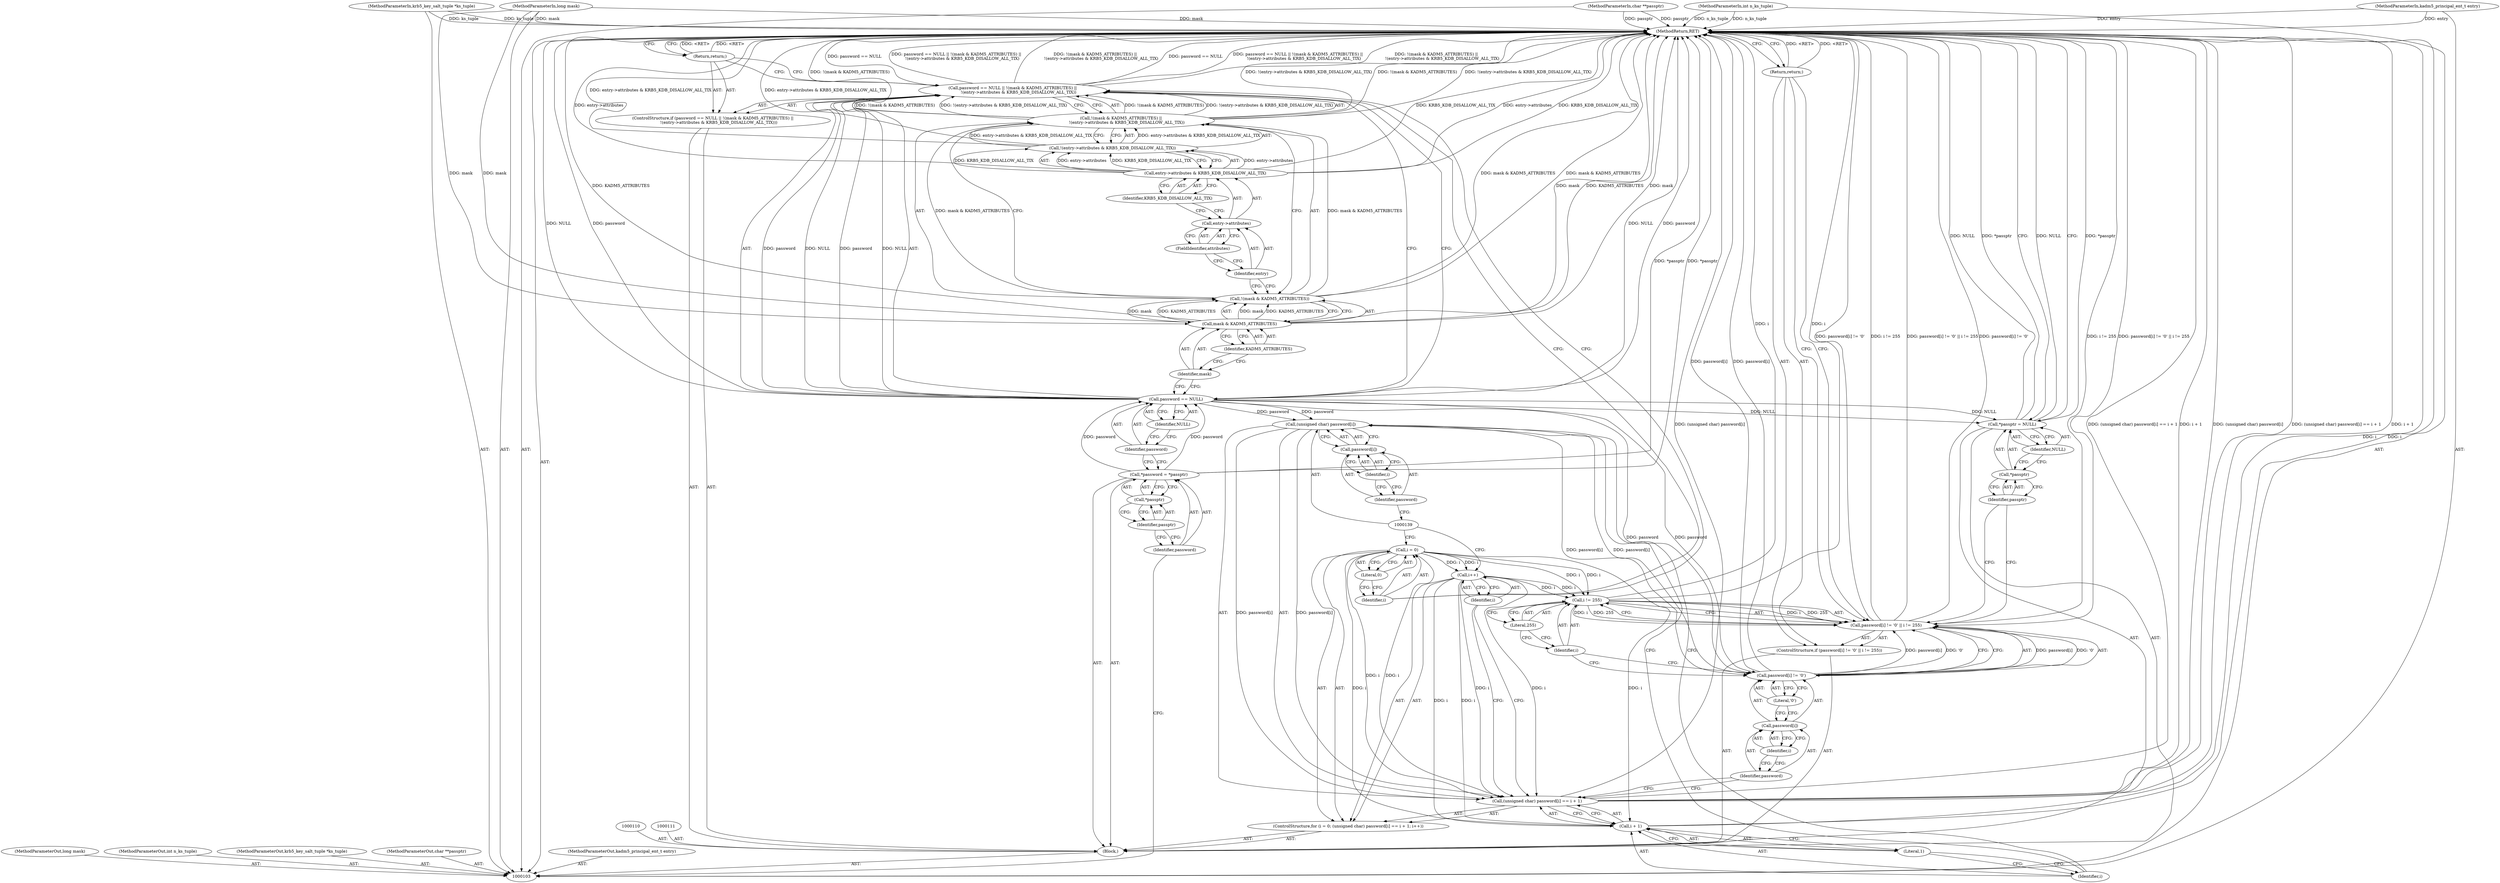 digraph "0_krb5_c5be6209311d4a8f10fda37d0d3f876c1b33b77b" {
"1000163" [label="(MethodReturn,RET)"];
"1000104" [label="(MethodParameterIn,kadm5_principal_ent_t entry)"];
"1000231" [label="(MethodParameterOut,kadm5_principal_ent_t entry)"];
"1000105" [label="(MethodParameterIn,long mask)"];
"1000232" [label="(MethodParameterOut,long mask)"];
"1000132" [label="(Return,return;)"];
"1000136" [label="(Literal,0)"];
"1000137" [label="(Call,(unsigned char) password[i] == i + 1)"];
"1000138" [label="(Call,(unsigned char) password[i])"];
"1000140" [label="(Call,password[i])"];
"1000141" [label="(Identifier,password)"];
"1000133" [label="(ControlStructure,for (i = 0; (unsigned char) password[i] == i + 1; i++))"];
"1000142" [label="(Identifier,i)"];
"1000143" [label="(Call,i + 1)"];
"1000144" [label="(Identifier,i)"];
"1000145" [label="(Literal,1)"];
"1000146" [label="(Call,i++)"];
"1000147" [label="(Identifier,i)"];
"1000134" [label="(Call,i = 0)"];
"1000135" [label="(Identifier,i)"];
"1000153" [label="(Identifier,i)"];
"1000154" [label="(Literal,'\0')"];
"1000155" [label="(Call,i != 255)"];
"1000156" [label="(Identifier,i)"];
"1000157" [label="(Literal,255)"];
"1000148" [label="(ControlStructure,if (password[i] != '\0' || i != 255))"];
"1000149" [label="(Call,password[i] != '\0' || i != 255)"];
"1000150" [label="(Call,password[i] != '\0')"];
"1000151" [label="(Call,password[i])"];
"1000152" [label="(Identifier,password)"];
"1000158" [label="(Return,return;)"];
"1000162" [label="(Identifier,NULL)"];
"1000159" [label="(Call,*passptr = NULL)"];
"1000160" [label="(Call,*passptr)"];
"1000161" [label="(Identifier,passptr)"];
"1000106" [label="(MethodParameterIn,int n_ks_tuple)"];
"1000233" [label="(MethodParameterOut,int n_ks_tuple)"];
"1000107" [label="(MethodParameterIn,krb5_key_salt_tuple *ks_tuple)"];
"1000234" [label="(MethodParameterOut,krb5_key_salt_tuple *ks_tuple)"];
"1000108" [label="(MethodParameterIn,char **passptr)"];
"1000235" [label="(MethodParameterOut,char **passptr)"];
"1000109" [label="(Block,)"];
"1000112" [label="(Call,*password = *passptr)"];
"1000113" [label="(Identifier,password)"];
"1000114" [label="(Call,*passptr)"];
"1000115" [label="(Identifier,passptr)"];
"1000120" [label="(Identifier,NULL)"];
"1000121" [label="(Call,!(mask & KADM5_ATTRIBUTES) ||\n         !(entry->attributes & KRB5_KDB_DISALLOW_ALL_TIX))"];
"1000122" [label="(Call,!(mask & KADM5_ATTRIBUTES))"];
"1000123" [label="(Call,mask & KADM5_ATTRIBUTES)"];
"1000124" [label="(Identifier,mask)"];
"1000125" [label="(Identifier,KADM5_ATTRIBUTES)"];
"1000116" [label="(ControlStructure,if (password == NULL || !(mask & KADM5_ATTRIBUTES) ||\n         !(entry->attributes & KRB5_KDB_DISALLOW_ALL_TIX)))"];
"1000117" [label="(Call,password == NULL || !(mask & KADM5_ATTRIBUTES) ||\n         !(entry->attributes & KRB5_KDB_DISALLOW_ALL_TIX))"];
"1000118" [label="(Call,password == NULL)"];
"1000119" [label="(Identifier,password)"];
"1000127" [label="(Call,entry->attributes & KRB5_KDB_DISALLOW_ALL_TIX)"];
"1000128" [label="(Call,entry->attributes)"];
"1000129" [label="(Identifier,entry)"];
"1000130" [label="(FieldIdentifier,attributes)"];
"1000131" [label="(Identifier,KRB5_KDB_DISALLOW_ALL_TIX)"];
"1000126" [label="(Call,!(entry->attributes & KRB5_KDB_DISALLOW_ALL_TIX))"];
"1000163" -> "1000103"  [label="AST: "];
"1000163" -> "1000132"  [label="CFG: "];
"1000163" -> "1000158"  [label="CFG: "];
"1000163" -> "1000159"  [label="CFG: "];
"1000132" -> "1000163"  [label="DDG: <RET>"];
"1000158" -> "1000163"  [label="DDG: <RET>"];
"1000121" -> "1000163"  [label="DDG: !(entry->attributes & KRB5_KDB_DISALLOW_ALL_TIX)"];
"1000121" -> "1000163"  [label="DDG: !(mask & KADM5_ATTRIBUTES)"];
"1000123" -> "1000163"  [label="DDG: KADM5_ATTRIBUTES"];
"1000123" -> "1000163"  [label="DDG: mask"];
"1000108" -> "1000163"  [label="DDG: passptr"];
"1000104" -> "1000163"  [label="DDG: entry"];
"1000105" -> "1000163"  [label="DDG: mask"];
"1000122" -> "1000163"  [label="DDG: mask & KADM5_ATTRIBUTES"];
"1000117" -> "1000163"  [label="DDG: !(mask & KADM5_ATTRIBUTES) ||\n         !(entry->attributes & KRB5_KDB_DISALLOW_ALL_TIX)"];
"1000117" -> "1000163"  [label="DDG: password == NULL"];
"1000117" -> "1000163"  [label="DDG: password == NULL || !(mask & KADM5_ATTRIBUTES) ||\n         !(entry->attributes & KRB5_KDB_DISALLOW_ALL_TIX)"];
"1000149" -> "1000163"  [label="DDG: password[i] != '\0' || i != 255"];
"1000149" -> "1000163"  [label="DDG: password[i] != '\0'"];
"1000149" -> "1000163"  [label="DDG: i != 255"];
"1000126" -> "1000163"  [label="DDG: entry->attributes & KRB5_KDB_DISALLOW_ALL_TIX"];
"1000118" -> "1000163"  [label="DDG: NULL"];
"1000118" -> "1000163"  [label="DDG: password"];
"1000107" -> "1000163"  [label="DDG: ks_tuple"];
"1000150" -> "1000163"  [label="DDG: password[i]"];
"1000112" -> "1000163"  [label="DDG: *passptr"];
"1000159" -> "1000163"  [label="DDG: *passptr"];
"1000159" -> "1000163"  [label="DDG: NULL"];
"1000143" -> "1000163"  [label="DDG: i"];
"1000137" -> "1000163"  [label="DDG: i + 1"];
"1000137" -> "1000163"  [label="DDG: (unsigned char) password[i]"];
"1000137" -> "1000163"  [label="DDG: (unsigned char) password[i] == i + 1"];
"1000127" -> "1000163"  [label="DDG: entry->attributes"];
"1000127" -> "1000163"  [label="DDG: KRB5_KDB_DISALLOW_ALL_TIX"];
"1000155" -> "1000163"  [label="DDG: i"];
"1000106" -> "1000163"  [label="DDG: n_ks_tuple"];
"1000104" -> "1000103"  [label="AST: "];
"1000104" -> "1000163"  [label="DDG: entry"];
"1000231" -> "1000103"  [label="AST: "];
"1000105" -> "1000103"  [label="AST: "];
"1000105" -> "1000163"  [label="DDG: mask"];
"1000105" -> "1000123"  [label="DDG: mask"];
"1000232" -> "1000103"  [label="AST: "];
"1000132" -> "1000116"  [label="AST: "];
"1000132" -> "1000117"  [label="CFG: "];
"1000163" -> "1000132"  [label="CFG: "];
"1000132" -> "1000163"  [label="DDG: <RET>"];
"1000136" -> "1000134"  [label="AST: "];
"1000136" -> "1000135"  [label="CFG: "];
"1000134" -> "1000136"  [label="CFG: "];
"1000137" -> "1000133"  [label="AST: "];
"1000137" -> "1000143"  [label="CFG: "];
"1000138" -> "1000137"  [label="AST: "];
"1000143" -> "1000137"  [label="AST: "];
"1000147" -> "1000137"  [label="CFG: "];
"1000152" -> "1000137"  [label="CFG: "];
"1000137" -> "1000163"  [label="DDG: i + 1"];
"1000137" -> "1000163"  [label="DDG: (unsigned char) password[i]"];
"1000137" -> "1000163"  [label="DDG: (unsigned char) password[i] == i + 1"];
"1000138" -> "1000137"  [label="DDG: password[i]"];
"1000134" -> "1000137"  [label="DDG: i"];
"1000146" -> "1000137"  [label="DDG: i"];
"1000138" -> "1000137"  [label="AST: "];
"1000138" -> "1000140"  [label="CFG: "];
"1000139" -> "1000138"  [label="AST: "];
"1000140" -> "1000138"  [label="AST: "];
"1000144" -> "1000138"  [label="CFG: "];
"1000138" -> "1000137"  [label="DDG: password[i]"];
"1000118" -> "1000138"  [label="DDG: password"];
"1000138" -> "1000150"  [label="DDG: password[i]"];
"1000140" -> "1000138"  [label="AST: "];
"1000140" -> "1000142"  [label="CFG: "];
"1000141" -> "1000140"  [label="AST: "];
"1000142" -> "1000140"  [label="AST: "];
"1000138" -> "1000140"  [label="CFG: "];
"1000141" -> "1000140"  [label="AST: "];
"1000141" -> "1000139"  [label="CFG: "];
"1000142" -> "1000141"  [label="CFG: "];
"1000133" -> "1000109"  [label="AST: "];
"1000134" -> "1000133"  [label="AST: "];
"1000137" -> "1000133"  [label="AST: "];
"1000146" -> "1000133"  [label="AST: "];
"1000142" -> "1000140"  [label="AST: "];
"1000142" -> "1000141"  [label="CFG: "];
"1000140" -> "1000142"  [label="CFG: "];
"1000143" -> "1000137"  [label="AST: "];
"1000143" -> "1000145"  [label="CFG: "];
"1000144" -> "1000143"  [label="AST: "];
"1000145" -> "1000143"  [label="AST: "];
"1000137" -> "1000143"  [label="CFG: "];
"1000143" -> "1000163"  [label="DDG: i"];
"1000134" -> "1000143"  [label="DDG: i"];
"1000146" -> "1000143"  [label="DDG: i"];
"1000144" -> "1000143"  [label="AST: "];
"1000144" -> "1000138"  [label="CFG: "];
"1000145" -> "1000144"  [label="CFG: "];
"1000145" -> "1000143"  [label="AST: "];
"1000145" -> "1000144"  [label="CFG: "];
"1000143" -> "1000145"  [label="CFG: "];
"1000146" -> "1000133"  [label="AST: "];
"1000146" -> "1000147"  [label="CFG: "];
"1000147" -> "1000146"  [label="AST: "];
"1000139" -> "1000146"  [label="CFG: "];
"1000146" -> "1000137"  [label="DDG: i"];
"1000146" -> "1000143"  [label="DDG: i"];
"1000134" -> "1000146"  [label="DDG: i"];
"1000146" -> "1000155"  [label="DDG: i"];
"1000147" -> "1000146"  [label="AST: "];
"1000147" -> "1000137"  [label="CFG: "];
"1000146" -> "1000147"  [label="CFG: "];
"1000134" -> "1000133"  [label="AST: "];
"1000134" -> "1000136"  [label="CFG: "];
"1000135" -> "1000134"  [label="AST: "];
"1000136" -> "1000134"  [label="AST: "];
"1000139" -> "1000134"  [label="CFG: "];
"1000134" -> "1000137"  [label="DDG: i"];
"1000134" -> "1000143"  [label="DDG: i"];
"1000134" -> "1000146"  [label="DDG: i"];
"1000134" -> "1000155"  [label="DDG: i"];
"1000135" -> "1000134"  [label="AST: "];
"1000135" -> "1000117"  [label="CFG: "];
"1000136" -> "1000135"  [label="CFG: "];
"1000153" -> "1000151"  [label="AST: "];
"1000153" -> "1000152"  [label="CFG: "];
"1000151" -> "1000153"  [label="CFG: "];
"1000154" -> "1000150"  [label="AST: "];
"1000154" -> "1000151"  [label="CFG: "];
"1000150" -> "1000154"  [label="CFG: "];
"1000155" -> "1000149"  [label="AST: "];
"1000155" -> "1000157"  [label="CFG: "];
"1000156" -> "1000155"  [label="AST: "];
"1000157" -> "1000155"  [label="AST: "];
"1000149" -> "1000155"  [label="CFG: "];
"1000155" -> "1000163"  [label="DDG: i"];
"1000155" -> "1000149"  [label="DDG: i"];
"1000155" -> "1000149"  [label="DDG: 255"];
"1000134" -> "1000155"  [label="DDG: i"];
"1000146" -> "1000155"  [label="DDG: i"];
"1000156" -> "1000155"  [label="AST: "];
"1000156" -> "1000150"  [label="CFG: "];
"1000157" -> "1000156"  [label="CFG: "];
"1000157" -> "1000155"  [label="AST: "];
"1000157" -> "1000156"  [label="CFG: "];
"1000155" -> "1000157"  [label="CFG: "];
"1000148" -> "1000109"  [label="AST: "];
"1000149" -> "1000148"  [label="AST: "];
"1000158" -> "1000148"  [label="AST: "];
"1000149" -> "1000148"  [label="AST: "];
"1000149" -> "1000150"  [label="CFG: "];
"1000149" -> "1000155"  [label="CFG: "];
"1000150" -> "1000149"  [label="AST: "];
"1000155" -> "1000149"  [label="AST: "];
"1000158" -> "1000149"  [label="CFG: "];
"1000161" -> "1000149"  [label="CFG: "];
"1000149" -> "1000163"  [label="DDG: password[i] != '\0' || i != 255"];
"1000149" -> "1000163"  [label="DDG: password[i] != '\0'"];
"1000149" -> "1000163"  [label="DDG: i != 255"];
"1000150" -> "1000149"  [label="DDG: password[i]"];
"1000150" -> "1000149"  [label="DDG: '\0'"];
"1000155" -> "1000149"  [label="DDG: i"];
"1000155" -> "1000149"  [label="DDG: 255"];
"1000150" -> "1000149"  [label="AST: "];
"1000150" -> "1000154"  [label="CFG: "];
"1000151" -> "1000150"  [label="AST: "];
"1000154" -> "1000150"  [label="AST: "];
"1000156" -> "1000150"  [label="CFG: "];
"1000149" -> "1000150"  [label="CFG: "];
"1000150" -> "1000163"  [label="DDG: password[i]"];
"1000150" -> "1000149"  [label="DDG: password[i]"];
"1000150" -> "1000149"  [label="DDG: '\0'"];
"1000138" -> "1000150"  [label="DDG: password[i]"];
"1000118" -> "1000150"  [label="DDG: password"];
"1000151" -> "1000150"  [label="AST: "];
"1000151" -> "1000153"  [label="CFG: "];
"1000152" -> "1000151"  [label="AST: "];
"1000153" -> "1000151"  [label="AST: "];
"1000154" -> "1000151"  [label="CFG: "];
"1000152" -> "1000151"  [label="AST: "];
"1000152" -> "1000137"  [label="CFG: "];
"1000153" -> "1000152"  [label="CFG: "];
"1000158" -> "1000148"  [label="AST: "];
"1000158" -> "1000149"  [label="CFG: "];
"1000163" -> "1000158"  [label="CFG: "];
"1000158" -> "1000163"  [label="DDG: <RET>"];
"1000162" -> "1000159"  [label="AST: "];
"1000162" -> "1000160"  [label="CFG: "];
"1000159" -> "1000162"  [label="CFG: "];
"1000159" -> "1000109"  [label="AST: "];
"1000159" -> "1000162"  [label="CFG: "];
"1000160" -> "1000159"  [label="AST: "];
"1000162" -> "1000159"  [label="AST: "];
"1000163" -> "1000159"  [label="CFG: "];
"1000159" -> "1000163"  [label="DDG: *passptr"];
"1000159" -> "1000163"  [label="DDG: NULL"];
"1000118" -> "1000159"  [label="DDG: NULL"];
"1000160" -> "1000159"  [label="AST: "];
"1000160" -> "1000161"  [label="CFG: "];
"1000161" -> "1000160"  [label="AST: "];
"1000162" -> "1000160"  [label="CFG: "];
"1000161" -> "1000160"  [label="AST: "];
"1000161" -> "1000149"  [label="CFG: "];
"1000160" -> "1000161"  [label="CFG: "];
"1000106" -> "1000103"  [label="AST: "];
"1000106" -> "1000163"  [label="DDG: n_ks_tuple"];
"1000233" -> "1000103"  [label="AST: "];
"1000107" -> "1000103"  [label="AST: "];
"1000107" -> "1000163"  [label="DDG: ks_tuple"];
"1000234" -> "1000103"  [label="AST: "];
"1000108" -> "1000103"  [label="AST: "];
"1000108" -> "1000163"  [label="DDG: passptr"];
"1000235" -> "1000103"  [label="AST: "];
"1000109" -> "1000103"  [label="AST: "];
"1000110" -> "1000109"  [label="AST: "];
"1000111" -> "1000109"  [label="AST: "];
"1000112" -> "1000109"  [label="AST: "];
"1000116" -> "1000109"  [label="AST: "];
"1000133" -> "1000109"  [label="AST: "];
"1000148" -> "1000109"  [label="AST: "];
"1000159" -> "1000109"  [label="AST: "];
"1000112" -> "1000109"  [label="AST: "];
"1000112" -> "1000114"  [label="CFG: "];
"1000113" -> "1000112"  [label="AST: "];
"1000114" -> "1000112"  [label="AST: "];
"1000119" -> "1000112"  [label="CFG: "];
"1000112" -> "1000163"  [label="DDG: *passptr"];
"1000112" -> "1000118"  [label="DDG: password"];
"1000113" -> "1000112"  [label="AST: "];
"1000113" -> "1000103"  [label="CFG: "];
"1000115" -> "1000113"  [label="CFG: "];
"1000114" -> "1000112"  [label="AST: "];
"1000114" -> "1000115"  [label="CFG: "];
"1000115" -> "1000114"  [label="AST: "];
"1000112" -> "1000114"  [label="CFG: "];
"1000115" -> "1000114"  [label="AST: "];
"1000115" -> "1000113"  [label="CFG: "];
"1000114" -> "1000115"  [label="CFG: "];
"1000120" -> "1000118"  [label="AST: "];
"1000120" -> "1000119"  [label="CFG: "];
"1000118" -> "1000120"  [label="CFG: "];
"1000121" -> "1000117"  [label="AST: "];
"1000121" -> "1000122"  [label="CFG: "];
"1000121" -> "1000126"  [label="CFG: "];
"1000122" -> "1000121"  [label="AST: "];
"1000126" -> "1000121"  [label="AST: "];
"1000117" -> "1000121"  [label="CFG: "];
"1000121" -> "1000163"  [label="DDG: !(entry->attributes & KRB5_KDB_DISALLOW_ALL_TIX)"];
"1000121" -> "1000163"  [label="DDG: !(mask & KADM5_ATTRIBUTES)"];
"1000121" -> "1000117"  [label="DDG: !(mask & KADM5_ATTRIBUTES)"];
"1000121" -> "1000117"  [label="DDG: !(entry->attributes & KRB5_KDB_DISALLOW_ALL_TIX)"];
"1000122" -> "1000121"  [label="DDG: mask & KADM5_ATTRIBUTES"];
"1000126" -> "1000121"  [label="DDG: entry->attributes & KRB5_KDB_DISALLOW_ALL_TIX"];
"1000122" -> "1000121"  [label="AST: "];
"1000122" -> "1000123"  [label="CFG: "];
"1000123" -> "1000122"  [label="AST: "];
"1000129" -> "1000122"  [label="CFG: "];
"1000121" -> "1000122"  [label="CFG: "];
"1000122" -> "1000163"  [label="DDG: mask & KADM5_ATTRIBUTES"];
"1000122" -> "1000121"  [label="DDG: mask & KADM5_ATTRIBUTES"];
"1000123" -> "1000122"  [label="DDG: mask"];
"1000123" -> "1000122"  [label="DDG: KADM5_ATTRIBUTES"];
"1000123" -> "1000122"  [label="AST: "];
"1000123" -> "1000125"  [label="CFG: "];
"1000124" -> "1000123"  [label="AST: "];
"1000125" -> "1000123"  [label="AST: "];
"1000122" -> "1000123"  [label="CFG: "];
"1000123" -> "1000163"  [label="DDG: KADM5_ATTRIBUTES"];
"1000123" -> "1000163"  [label="DDG: mask"];
"1000123" -> "1000122"  [label="DDG: mask"];
"1000123" -> "1000122"  [label="DDG: KADM5_ATTRIBUTES"];
"1000105" -> "1000123"  [label="DDG: mask"];
"1000124" -> "1000123"  [label="AST: "];
"1000124" -> "1000118"  [label="CFG: "];
"1000125" -> "1000124"  [label="CFG: "];
"1000125" -> "1000123"  [label="AST: "];
"1000125" -> "1000124"  [label="CFG: "];
"1000123" -> "1000125"  [label="CFG: "];
"1000116" -> "1000109"  [label="AST: "];
"1000117" -> "1000116"  [label="AST: "];
"1000132" -> "1000116"  [label="AST: "];
"1000117" -> "1000116"  [label="AST: "];
"1000117" -> "1000118"  [label="CFG: "];
"1000117" -> "1000121"  [label="CFG: "];
"1000118" -> "1000117"  [label="AST: "];
"1000121" -> "1000117"  [label="AST: "];
"1000132" -> "1000117"  [label="CFG: "];
"1000135" -> "1000117"  [label="CFG: "];
"1000117" -> "1000163"  [label="DDG: !(mask & KADM5_ATTRIBUTES) ||\n         !(entry->attributes & KRB5_KDB_DISALLOW_ALL_TIX)"];
"1000117" -> "1000163"  [label="DDG: password == NULL"];
"1000117" -> "1000163"  [label="DDG: password == NULL || !(mask & KADM5_ATTRIBUTES) ||\n         !(entry->attributes & KRB5_KDB_DISALLOW_ALL_TIX)"];
"1000118" -> "1000117"  [label="DDG: password"];
"1000118" -> "1000117"  [label="DDG: NULL"];
"1000121" -> "1000117"  [label="DDG: !(mask & KADM5_ATTRIBUTES)"];
"1000121" -> "1000117"  [label="DDG: !(entry->attributes & KRB5_KDB_DISALLOW_ALL_TIX)"];
"1000118" -> "1000117"  [label="AST: "];
"1000118" -> "1000120"  [label="CFG: "];
"1000119" -> "1000118"  [label="AST: "];
"1000120" -> "1000118"  [label="AST: "];
"1000124" -> "1000118"  [label="CFG: "];
"1000117" -> "1000118"  [label="CFG: "];
"1000118" -> "1000163"  [label="DDG: NULL"];
"1000118" -> "1000163"  [label="DDG: password"];
"1000118" -> "1000117"  [label="DDG: password"];
"1000118" -> "1000117"  [label="DDG: NULL"];
"1000112" -> "1000118"  [label="DDG: password"];
"1000118" -> "1000138"  [label="DDG: password"];
"1000118" -> "1000150"  [label="DDG: password"];
"1000118" -> "1000159"  [label="DDG: NULL"];
"1000119" -> "1000118"  [label="AST: "];
"1000119" -> "1000112"  [label="CFG: "];
"1000120" -> "1000119"  [label="CFG: "];
"1000127" -> "1000126"  [label="AST: "];
"1000127" -> "1000131"  [label="CFG: "];
"1000128" -> "1000127"  [label="AST: "];
"1000131" -> "1000127"  [label="AST: "];
"1000126" -> "1000127"  [label="CFG: "];
"1000127" -> "1000163"  [label="DDG: entry->attributes"];
"1000127" -> "1000163"  [label="DDG: KRB5_KDB_DISALLOW_ALL_TIX"];
"1000127" -> "1000126"  [label="DDG: entry->attributes"];
"1000127" -> "1000126"  [label="DDG: KRB5_KDB_DISALLOW_ALL_TIX"];
"1000128" -> "1000127"  [label="AST: "];
"1000128" -> "1000130"  [label="CFG: "];
"1000129" -> "1000128"  [label="AST: "];
"1000130" -> "1000128"  [label="AST: "];
"1000131" -> "1000128"  [label="CFG: "];
"1000129" -> "1000128"  [label="AST: "];
"1000129" -> "1000122"  [label="CFG: "];
"1000130" -> "1000129"  [label="CFG: "];
"1000130" -> "1000128"  [label="AST: "];
"1000130" -> "1000129"  [label="CFG: "];
"1000128" -> "1000130"  [label="CFG: "];
"1000131" -> "1000127"  [label="AST: "];
"1000131" -> "1000128"  [label="CFG: "];
"1000127" -> "1000131"  [label="CFG: "];
"1000126" -> "1000121"  [label="AST: "];
"1000126" -> "1000127"  [label="CFG: "];
"1000127" -> "1000126"  [label="AST: "];
"1000121" -> "1000126"  [label="CFG: "];
"1000126" -> "1000163"  [label="DDG: entry->attributes & KRB5_KDB_DISALLOW_ALL_TIX"];
"1000126" -> "1000121"  [label="DDG: entry->attributes & KRB5_KDB_DISALLOW_ALL_TIX"];
"1000127" -> "1000126"  [label="DDG: entry->attributes"];
"1000127" -> "1000126"  [label="DDG: KRB5_KDB_DISALLOW_ALL_TIX"];
}
